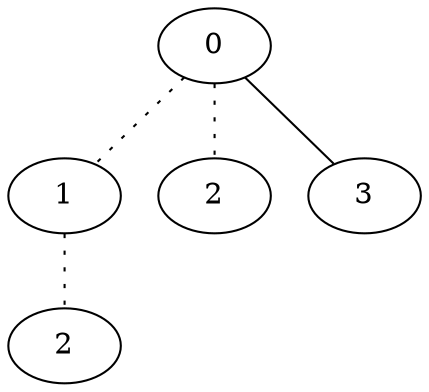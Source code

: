 graph {
a0[label=0];
a1[label=1];
a2[label=2];
a3[label=2];
a4[label=3];
a0 -- a1 [style=dotted];
a0 -- a3 [style=dotted];
a0 -- a4;
a1 -- a2 [style=dotted];
}
